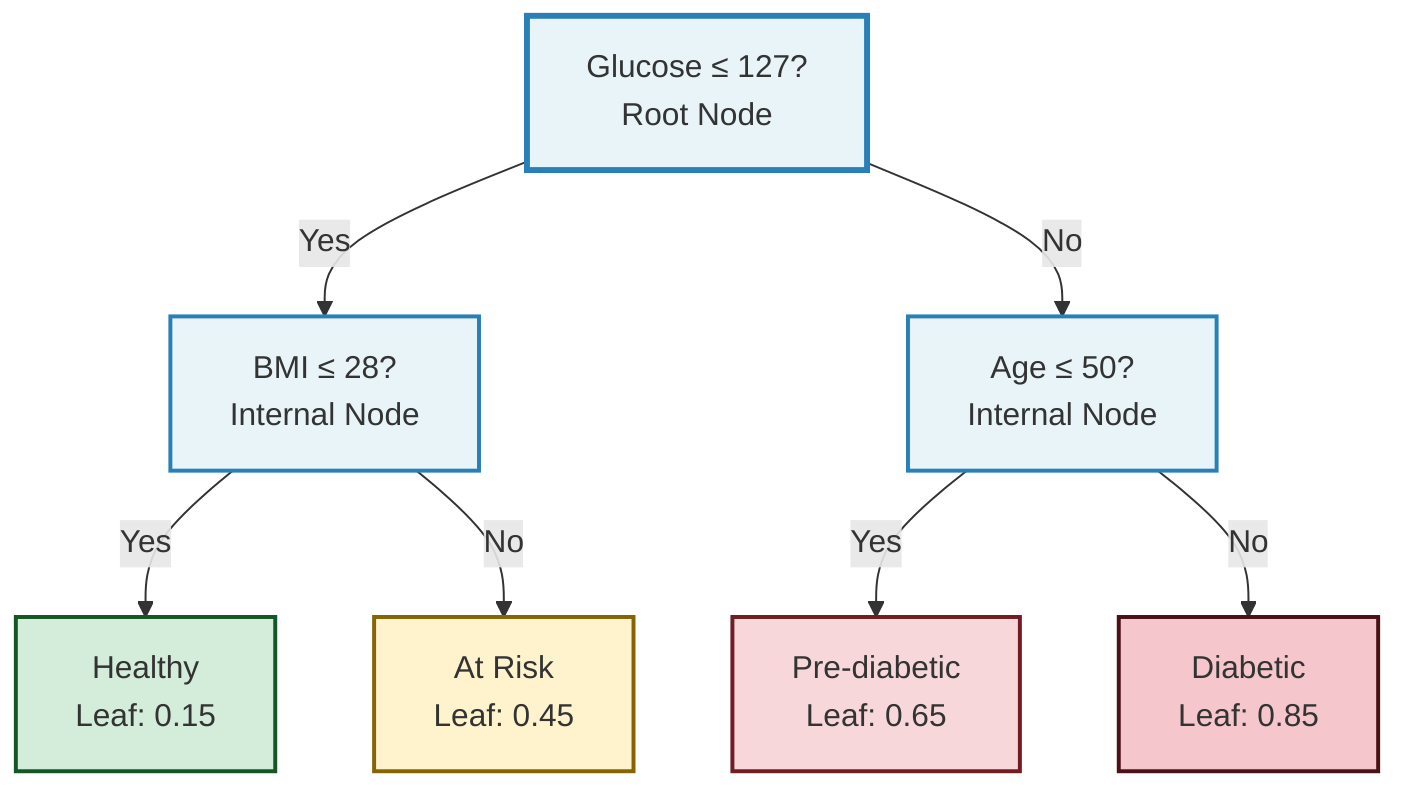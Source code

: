 graph TD
    A[Glucose ≤ 127?<br/>Root Node]
    A -->|Yes| B[BMI ≤ 28?<br/>Internal Node]
    A -->|No| C[Age ≤ 50?<br/>Internal Node]
    B -->|Yes| D[Healthy<br/>Leaf: 0.15]
    B -->|No| E[At Risk<br/>Leaf: 0.45]
    C -->|Yes| F[Pre-diabetic<br/>Leaf: 0.65]
    C -->|No| G[Diabetic<br/>Leaf: 0.85]
    style A fill:#e8f4f8,stroke:#2980b9,stroke-width:3px
    style B fill:#e8f4f8,stroke:#2980b9,stroke-width:2px
    style C fill:#e8f4f8,stroke:#2980b9,stroke-width:2px
    style D fill:#d4edda,stroke:#155724,stroke-width:2px
    style E fill:#fff3cd,stroke:#856404,stroke-width:2px
    style F fill:#f8d7da,stroke:#721c24,stroke-width:2px
    style G fill:#f5c6cb,stroke:#491217,stroke-width:2px